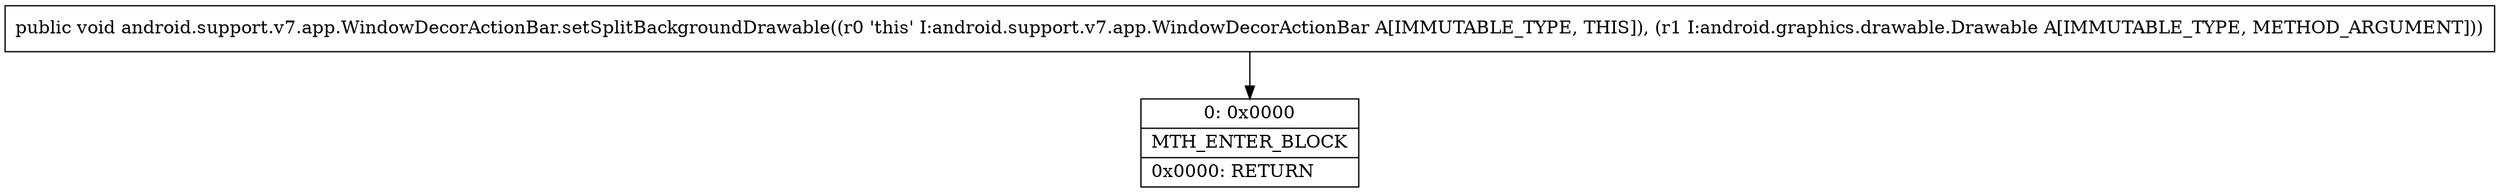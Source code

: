 digraph "CFG forandroid.support.v7.app.WindowDecorActionBar.setSplitBackgroundDrawable(Landroid\/graphics\/drawable\/Drawable;)V" {
Node_0 [shape=record,label="{0\:\ 0x0000|MTH_ENTER_BLOCK\l|0x0000: RETURN   \l}"];
MethodNode[shape=record,label="{public void android.support.v7.app.WindowDecorActionBar.setSplitBackgroundDrawable((r0 'this' I:android.support.v7.app.WindowDecorActionBar A[IMMUTABLE_TYPE, THIS]), (r1 I:android.graphics.drawable.Drawable A[IMMUTABLE_TYPE, METHOD_ARGUMENT])) }"];
MethodNode -> Node_0;
}


